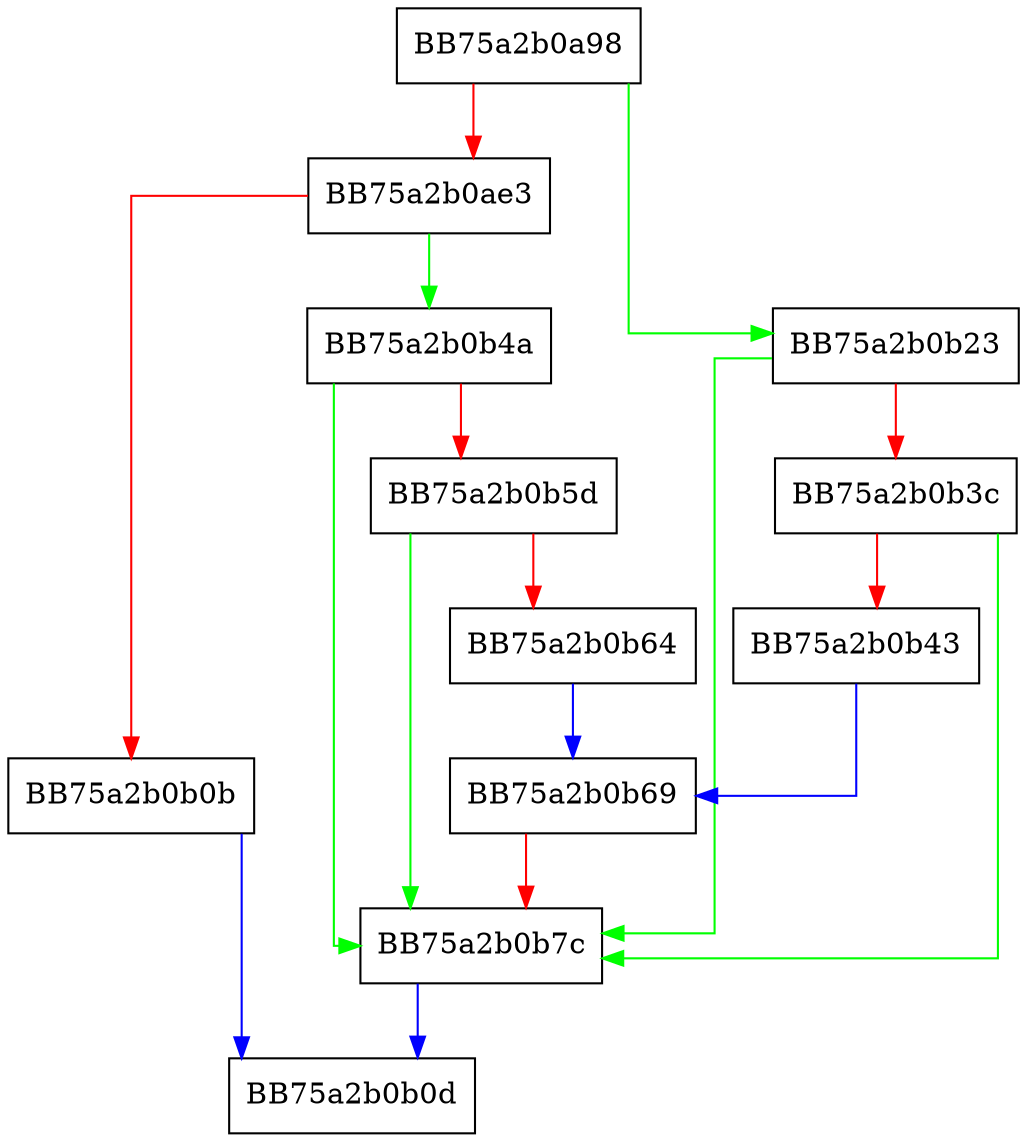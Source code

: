 digraph GetFileIdentifiers {
  node [shape="box"];
  graph [splines=ortho];
  BB75a2b0a98 -> BB75a2b0b23 [color="green"];
  BB75a2b0a98 -> BB75a2b0ae3 [color="red"];
  BB75a2b0ae3 -> BB75a2b0b4a [color="green"];
  BB75a2b0ae3 -> BB75a2b0b0b [color="red"];
  BB75a2b0b0b -> BB75a2b0b0d [color="blue"];
  BB75a2b0b23 -> BB75a2b0b7c [color="green"];
  BB75a2b0b23 -> BB75a2b0b3c [color="red"];
  BB75a2b0b3c -> BB75a2b0b7c [color="green"];
  BB75a2b0b3c -> BB75a2b0b43 [color="red"];
  BB75a2b0b43 -> BB75a2b0b69 [color="blue"];
  BB75a2b0b4a -> BB75a2b0b7c [color="green"];
  BB75a2b0b4a -> BB75a2b0b5d [color="red"];
  BB75a2b0b5d -> BB75a2b0b7c [color="green"];
  BB75a2b0b5d -> BB75a2b0b64 [color="red"];
  BB75a2b0b64 -> BB75a2b0b69 [color="blue"];
  BB75a2b0b69 -> BB75a2b0b7c [color="red"];
  BB75a2b0b7c -> BB75a2b0b0d [color="blue"];
}